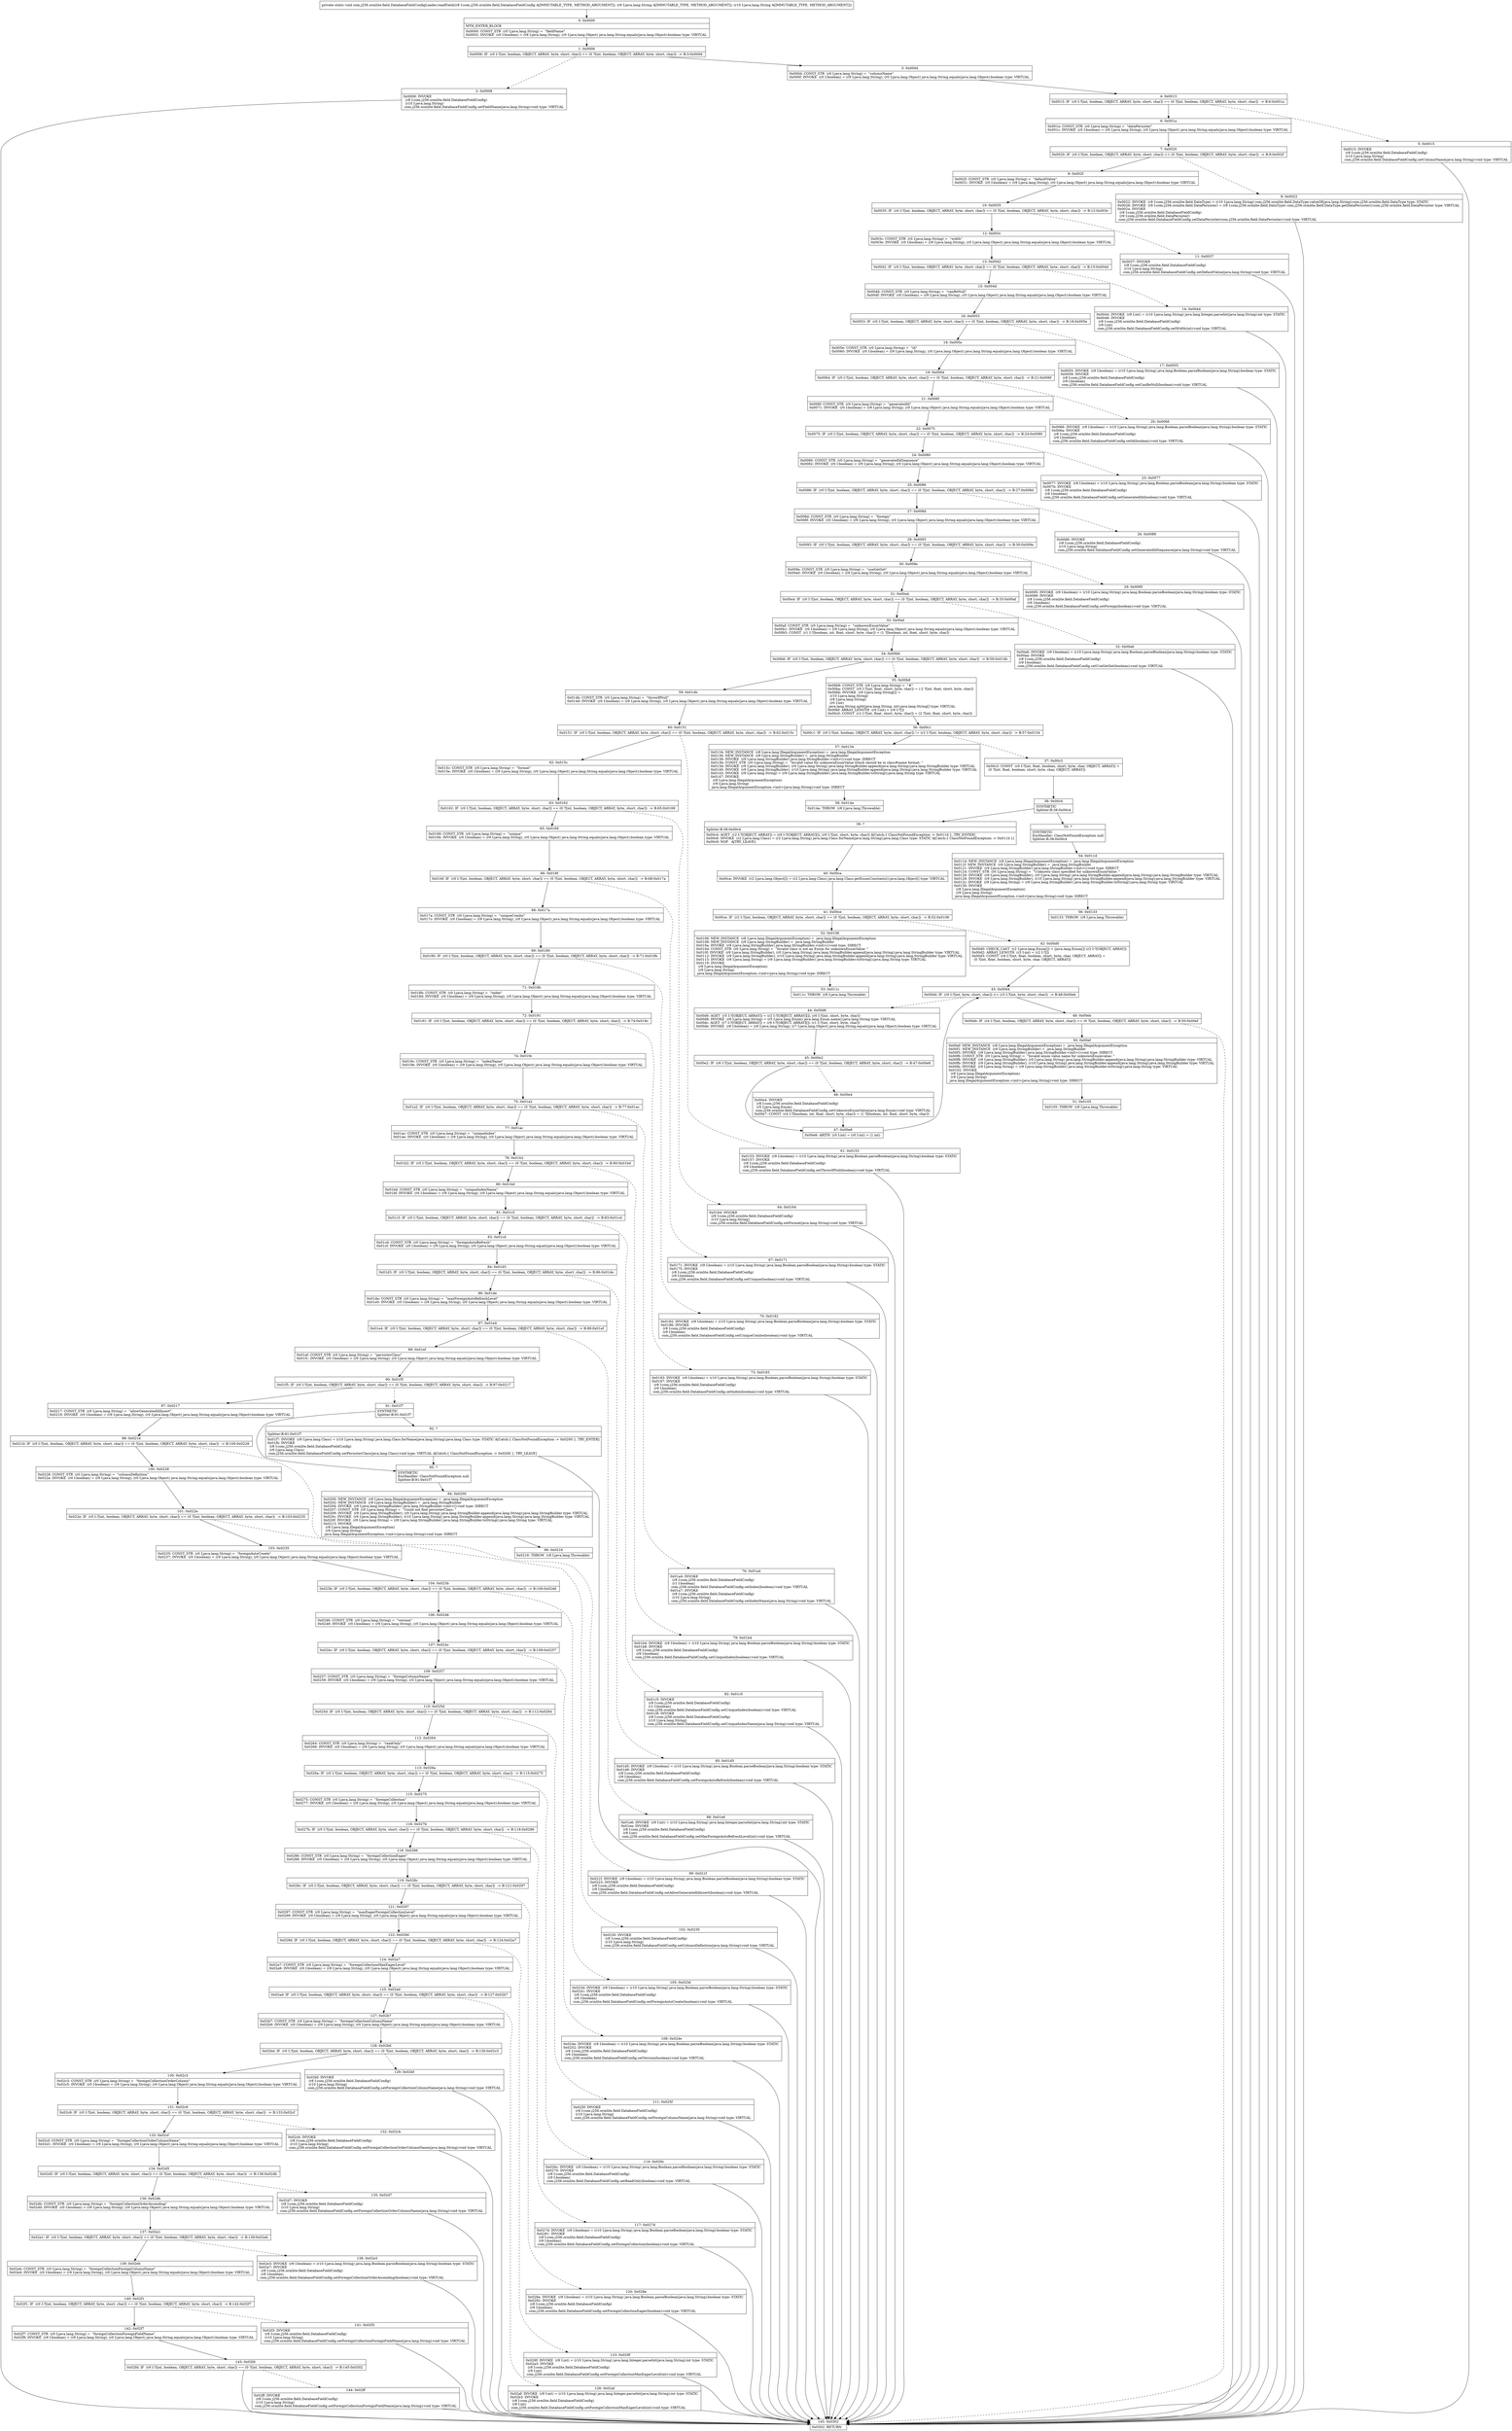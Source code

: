 digraph "CFG forcom.j256.ormlite.field.DatabaseFieldConfigLoader.readField(Lcom\/j256\/ormlite\/field\/DatabaseFieldConfig;Ljava\/lang\/String;Ljava\/lang\/String;)V" {
Node_0 [shape=record,label="{0\:\ 0x0000|MTH_ENTER_BLOCK\l|0x0000: CONST_STR  (r0 I:java.lang.String) =  \"fieldName\" \l0x0002: INVOKE  (r0 I:boolean) = (r9 I:java.lang.String), (r0 I:java.lang.Object) java.lang.String.equals(java.lang.Object):boolean type: VIRTUAL \l}"];
Node_1 [shape=record,label="{1\:\ 0x0006|0x0006: IF  (r0 I:?[int, boolean, OBJECT, ARRAY, byte, short, char]) == (0 ?[int, boolean, OBJECT, ARRAY, byte, short, char])  \-\> B:3:0x000d \l}"];
Node_2 [shape=record,label="{2\:\ 0x0008|0x0008: INVOKE  \l  (r8 I:com.j256.ormlite.field.DatabaseFieldConfig)\l  (r10 I:java.lang.String)\l com.j256.ormlite.field.DatabaseFieldConfig.setFieldName(java.lang.String):void type: VIRTUAL \l}"];
Node_3 [shape=record,label="{3\:\ 0x000d|0x000d: CONST_STR  (r0 I:java.lang.String) =  \"columnName\" \l0x000f: INVOKE  (r0 I:boolean) = (r9 I:java.lang.String), (r0 I:java.lang.Object) java.lang.String.equals(java.lang.Object):boolean type: VIRTUAL \l}"];
Node_4 [shape=record,label="{4\:\ 0x0013|0x0013: IF  (r0 I:?[int, boolean, OBJECT, ARRAY, byte, short, char]) == (0 ?[int, boolean, OBJECT, ARRAY, byte, short, char])  \-\> B:6:0x001a \l}"];
Node_5 [shape=record,label="{5\:\ 0x0015|0x0015: INVOKE  \l  (r8 I:com.j256.ormlite.field.DatabaseFieldConfig)\l  (r10 I:java.lang.String)\l com.j256.ormlite.field.DatabaseFieldConfig.setColumnName(java.lang.String):void type: VIRTUAL \l}"];
Node_6 [shape=record,label="{6\:\ 0x001a|0x001a: CONST_STR  (r0 I:java.lang.String) =  \"dataPersister\" \l0x001c: INVOKE  (r0 I:boolean) = (r9 I:java.lang.String), (r0 I:java.lang.Object) java.lang.String.equals(java.lang.Object):boolean type: VIRTUAL \l}"];
Node_7 [shape=record,label="{7\:\ 0x0020|0x0020: IF  (r0 I:?[int, boolean, OBJECT, ARRAY, byte, short, char]) == (0 ?[int, boolean, OBJECT, ARRAY, byte, short, char])  \-\> B:9:0x002f \l}"];
Node_8 [shape=record,label="{8\:\ 0x0022|0x0022: INVOKE  (r9 I:com.j256.ormlite.field.DataType) = (r10 I:java.lang.String) com.j256.ormlite.field.DataType.valueOf(java.lang.String):com.j256.ormlite.field.DataType type: STATIC \l0x0026: INVOKE  (r9 I:com.j256.ormlite.field.DataPersister) = (r9 I:com.j256.ormlite.field.DataType) com.j256.ormlite.field.DataType.getDataPersister():com.j256.ormlite.field.DataPersister type: VIRTUAL \l0x002a: INVOKE  \l  (r8 I:com.j256.ormlite.field.DatabaseFieldConfig)\l  (r9 I:com.j256.ormlite.field.DataPersister)\l com.j256.ormlite.field.DatabaseFieldConfig.setDataPersister(com.j256.ormlite.field.DataPersister):void type: VIRTUAL \l}"];
Node_9 [shape=record,label="{9\:\ 0x002f|0x002f: CONST_STR  (r0 I:java.lang.String) =  \"defaultValue\" \l0x0031: INVOKE  (r0 I:boolean) = (r9 I:java.lang.String), (r0 I:java.lang.Object) java.lang.String.equals(java.lang.Object):boolean type: VIRTUAL \l}"];
Node_10 [shape=record,label="{10\:\ 0x0035|0x0035: IF  (r0 I:?[int, boolean, OBJECT, ARRAY, byte, short, char]) == (0 ?[int, boolean, OBJECT, ARRAY, byte, short, char])  \-\> B:12:0x003c \l}"];
Node_11 [shape=record,label="{11\:\ 0x0037|0x0037: INVOKE  \l  (r8 I:com.j256.ormlite.field.DatabaseFieldConfig)\l  (r10 I:java.lang.String)\l com.j256.ormlite.field.DatabaseFieldConfig.setDefaultValue(java.lang.String):void type: VIRTUAL \l}"];
Node_12 [shape=record,label="{12\:\ 0x003c|0x003c: CONST_STR  (r0 I:java.lang.String) =  \"width\" \l0x003e: INVOKE  (r0 I:boolean) = (r9 I:java.lang.String), (r0 I:java.lang.Object) java.lang.String.equals(java.lang.Object):boolean type: VIRTUAL \l}"];
Node_13 [shape=record,label="{13\:\ 0x0042|0x0042: IF  (r0 I:?[int, boolean, OBJECT, ARRAY, byte, short, char]) == (0 ?[int, boolean, OBJECT, ARRAY, byte, short, char])  \-\> B:15:0x004d \l}"];
Node_14 [shape=record,label="{14\:\ 0x0044|0x0044: INVOKE  (r9 I:int) = (r10 I:java.lang.String) java.lang.Integer.parseInt(java.lang.String):int type: STATIC \l0x0048: INVOKE  \l  (r8 I:com.j256.ormlite.field.DatabaseFieldConfig)\l  (r9 I:int)\l com.j256.ormlite.field.DatabaseFieldConfig.setWidth(int):void type: VIRTUAL \l}"];
Node_15 [shape=record,label="{15\:\ 0x004d|0x004d: CONST_STR  (r0 I:java.lang.String) =  \"canBeNull\" \l0x004f: INVOKE  (r0 I:boolean) = (r9 I:java.lang.String), (r0 I:java.lang.Object) java.lang.String.equals(java.lang.Object):boolean type: VIRTUAL \l}"];
Node_16 [shape=record,label="{16\:\ 0x0053|0x0053: IF  (r0 I:?[int, boolean, OBJECT, ARRAY, byte, short, char]) == (0 ?[int, boolean, OBJECT, ARRAY, byte, short, char])  \-\> B:18:0x005e \l}"];
Node_17 [shape=record,label="{17\:\ 0x0055|0x0055: INVOKE  (r9 I:boolean) = (r10 I:java.lang.String) java.lang.Boolean.parseBoolean(java.lang.String):boolean type: STATIC \l0x0059: INVOKE  \l  (r8 I:com.j256.ormlite.field.DatabaseFieldConfig)\l  (r9 I:boolean)\l com.j256.ormlite.field.DatabaseFieldConfig.setCanBeNull(boolean):void type: VIRTUAL \l}"];
Node_18 [shape=record,label="{18\:\ 0x005e|0x005e: CONST_STR  (r0 I:java.lang.String) =  \"id\" \l0x0060: INVOKE  (r0 I:boolean) = (r9 I:java.lang.String), (r0 I:java.lang.Object) java.lang.String.equals(java.lang.Object):boolean type: VIRTUAL \l}"];
Node_19 [shape=record,label="{19\:\ 0x0064|0x0064: IF  (r0 I:?[int, boolean, OBJECT, ARRAY, byte, short, char]) == (0 ?[int, boolean, OBJECT, ARRAY, byte, short, char])  \-\> B:21:0x006f \l}"];
Node_20 [shape=record,label="{20\:\ 0x0066|0x0066: INVOKE  (r9 I:boolean) = (r10 I:java.lang.String) java.lang.Boolean.parseBoolean(java.lang.String):boolean type: STATIC \l0x006a: INVOKE  \l  (r8 I:com.j256.ormlite.field.DatabaseFieldConfig)\l  (r9 I:boolean)\l com.j256.ormlite.field.DatabaseFieldConfig.setId(boolean):void type: VIRTUAL \l}"];
Node_21 [shape=record,label="{21\:\ 0x006f|0x006f: CONST_STR  (r0 I:java.lang.String) =  \"generatedId\" \l0x0071: INVOKE  (r0 I:boolean) = (r9 I:java.lang.String), (r0 I:java.lang.Object) java.lang.String.equals(java.lang.Object):boolean type: VIRTUAL \l}"];
Node_22 [shape=record,label="{22\:\ 0x0075|0x0075: IF  (r0 I:?[int, boolean, OBJECT, ARRAY, byte, short, char]) == (0 ?[int, boolean, OBJECT, ARRAY, byte, short, char])  \-\> B:24:0x0080 \l}"];
Node_23 [shape=record,label="{23\:\ 0x0077|0x0077: INVOKE  (r9 I:boolean) = (r10 I:java.lang.String) java.lang.Boolean.parseBoolean(java.lang.String):boolean type: STATIC \l0x007b: INVOKE  \l  (r8 I:com.j256.ormlite.field.DatabaseFieldConfig)\l  (r9 I:boolean)\l com.j256.ormlite.field.DatabaseFieldConfig.setGeneratedId(boolean):void type: VIRTUAL \l}"];
Node_24 [shape=record,label="{24\:\ 0x0080|0x0080: CONST_STR  (r0 I:java.lang.String) =  \"generatedIdSequence\" \l0x0082: INVOKE  (r0 I:boolean) = (r9 I:java.lang.String), (r0 I:java.lang.Object) java.lang.String.equals(java.lang.Object):boolean type: VIRTUAL \l}"];
Node_25 [shape=record,label="{25\:\ 0x0086|0x0086: IF  (r0 I:?[int, boolean, OBJECT, ARRAY, byte, short, char]) == (0 ?[int, boolean, OBJECT, ARRAY, byte, short, char])  \-\> B:27:0x008d \l}"];
Node_26 [shape=record,label="{26\:\ 0x0088|0x0088: INVOKE  \l  (r8 I:com.j256.ormlite.field.DatabaseFieldConfig)\l  (r10 I:java.lang.String)\l com.j256.ormlite.field.DatabaseFieldConfig.setGeneratedIdSequence(java.lang.String):void type: VIRTUAL \l}"];
Node_27 [shape=record,label="{27\:\ 0x008d|0x008d: CONST_STR  (r0 I:java.lang.String) =  \"foreign\" \l0x008f: INVOKE  (r0 I:boolean) = (r9 I:java.lang.String), (r0 I:java.lang.Object) java.lang.String.equals(java.lang.Object):boolean type: VIRTUAL \l}"];
Node_28 [shape=record,label="{28\:\ 0x0093|0x0093: IF  (r0 I:?[int, boolean, OBJECT, ARRAY, byte, short, char]) == (0 ?[int, boolean, OBJECT, ARRAY, byte, short, char])  \-\> B:30:0x009e \l}"];
Node_29 [shape=record,label="{29\:\ 0x0095|0x0095: INVOKE  (r9 I:boolean) = (r10 I:java.lang.String) java.lang.Boolean.parseBoolean(java.lang.String):boolean type: STATIC \l0x0099: INVOKE  \l  (r8 I:com.j256.ormlite.field.DatabaseFieldConfig)\l  (r9 I:boolean)\l com.j256.ormlite.field.DatabaseFieldConfig.setForeign(boolean):void type: VIRTUAL \l}"];
Node_30 [shape=record,label="{30\:\ 0x009e|0x009e: CONST_STR  (r0 I:java.lang.String) =  \"useGetSet\" \l0x00a0: INVOKE  (r0 I:boolean) = (r9 I:java.lang.String), (r0 I:java.lang.Object) java.lang.String.equals(java.lang.Object):boolean type: VIRTUAL \l}"];
Node_31 [shape=record,label="{31\:\ 0x00a4|0x00a4: IF  (r0 I:?[int, boolean, OBJECT, ARRAY, byte, short, char]) == (0 ?[int, boolean, OBJECT, ARRAY, byte, short, char])  \-\> B:33:0x00af \l}"];
Node_32 [shape=record,label="{32\:\ 0x00a6|0x00a6: INVOKE  (r9 I:boolean) = (r10 I:java.lang.String) java.lang.Boolean.parseBoolean(java.lang.String):boolean type: STATIC \l0x00aa: INVOKE  \l  (r8 I:com.j256.ormlite.field.DatabaseFieldConfig)\l  (r9 I:boolean)\l com.j256.ormlite.field.DatabaseFieldConfig.setUseGetSet(boolean):void type: VIRTUAL \l}"];
Node_33 [shape=record,label="{33\:\ 0x00af|0x00af: CONST_STR  (r0 I:java.lang.String) =  \"unknownEnumValue\" \l0x00b1: INVOKE  (r0 I:boolean) = (r9 I:java.lang.String), (r0 I:java.lang.Object) java.lang.String.equals(java.lang.Object):boolean type: VIRTUAL \l0x00b5: CONST  (r1 I:?[boolean, int, float, short, byte, char]) = (1 ?[boolean, int, float, short, byte, char]) \l}"];
Node_34 [shape=record,label="{34\:\ 0x00b6|0x00b6: IF  (r0 I:?[int, boolean, OBJECT, ARRAY, byte, short, char]) == (0 ?[int, boolean, OBJECT, ARRAY, byte, short, char])  \-\> B:59:0x014b \l}"];
Node_35 [shape=record,label="{35\:\ 0x00b8|0x00b8: CONST_STR  (r9 I:java.lang.String) =  \"#\" \l0x00ba: CONST  (r0 I:?[int, float, short, byte, char]) = (\-2 ?[int, float, short, byte, char]) \l0x00bb: INVOKE  (r9 I:java.lang.String[]) = \l  (r10 I:java.lang.String)\l  (r9 I:java.lang.String)\l  (r0 I:int)\l java.lang.String.split(java.lang.String, int):java.lang.String[] type: VIRTUAL \l0x00bf: ARRAY_LENGTH  (r0 I:int) = (r9 I:?[]) \l0x00c0: CONST  (r2 I:?[int, float, short, byte, char]) = (2 ?[int, float, short, byte, char]) \l}"];
Node_36 [shape=record,label="{36\:\ 0x00c1|0x00c1: IF  (r0 I:?[int, boolean, OBJECT, ARRAY, byte, short, char]) != (r2 I:?[int, boolean, OBJECT, ARRAY, byte, short, char])  \-\> B:57:0x0134 \l}"];
Node_37 [shape=record,label="{37\:\ 0x00c3|0x00c3: CONST  (r0 I:?[int, float, boolean, short, byte, char, OBJECT, ARRAY]) = \l  (0 ?[int, float, boolean, short, byte, char, OBJECT, ARRAY])\l \l}"];
Node_38 [shape=record,label="{38\:\ 0x00c4|SYNTHETIC\lSplitter:B:38:0x00c4\l}"];
Node_39 [shape=record,label="{39\:\ ?|Splitter:B:38:0x00c4\l|0x00c4: AGET  (r2 I:?[OBJECT, ARRAY]) = (r9 I:?[OBJECT, ARRAY][]), (r0 I:?[int, short, byte, char]) A[Catch:\{ ClassNotFoundException \-\> 0x011d \}, TRY_ENTER]\l0x00c6: INVOKE  (r2 I:java.lang.Class) = (r2 I:java.lang.String) java.lang.Class.forName(java.lang.String):java.lang.Class type: STATIC A[Catch:\{ ClassNotFoundException \-\> 0x011d \}]\l0x00c9: NOP   A[TRY_LEAVE]\l}"];
Node_40 [shape=record,label="{40\:\ 0x00ca|0x00ca: INVOKE  (r2 I:java.lang.Object[]) = (r2 I:java.lang.Class) java.lang.Class.getEnumConstants():java.lang.Object[] type: VIRTUAL \l}"];
Node_41 [shape=record,label="{41\:\ 0x00ce|0x00ce: IF  (r2 I:?[int, boolean, OBJECT, ARRAY, byte, short, char]) == (0 ?[int, boolean, OBJECT, ARRAY, byte, short, char])  \-\> B:52:0x0106 \l}"];
Node_42 [shape=record,label="{42\:\ 0x00d0|0x00d0: CHECK_CAST  (r2 I:java.lang.Enum[]) = (java.lang.Enum[]) (r2 I:?[OBJECT, ARRAY]) \l0x00d2: ARRAY_LENGTH  (r3 I:int) = (r2 I:?[]) \l0x00d3: CONST  (r4 I:?[int, float, boolean, short, byte, char, OBJECT, ARRAY]) = \l  (0 ?[int, float, boolean, short, byte, char, OBJECT, ARRAY])\l \l}"];
Node_43 [shape=record,label="{43\:\ 0x00d4|0x00d4: IF  (r0 I:?[int, byte, short, char]) \>= (r3 I:?[int, byte, short, char])  \-\> B:48:0x00eb \l}"];
Node_44 [shape=record,label="{44\:\ 0x00d6|0x00d6: AGET  (r5 I:?[OBJECT, ARRAY]) = (r2 I:?[OBJECT, ARRAY][]), (r0 I:?[int, short, byte, char]) \l0x00d8: INVOKE  (r6 I:java.lang.String) = (r5 I:java.lang.Enum) java.lang.Enum.name():java.lang.String type: VIRTUAL \l0x00dc: AGET  (r7 I:?[OBJECT, ARRAY]) = (r9 I:?[OBJECT, ARRAY][]), (r1 I:?[int, short, byte, char]) \l0x00de: INVOKE  (r6 I:boolean) = (r6 I:java.lang.String), (r7 I:java.lang.Object) java.lang.String.equals(java.lang.Object):boolean type: VIRTUAL \l}"];
Node_45 [shape=record,label="{45\:\ 0x00e2|0x00e2: IF  (r6 I:?[int, boolean, OBJECT, ARRAY, byte, short, char]) == (0 ?[int, boolean, OBJECT, ARRAY, byte, short, char])  \-\> B:47:0x00e8 \l}"];
Node_46 [shape=record,label="{46\:\ 0x00e4|0x00e4: INVOKE  \l  (r8 I:com.j256.ormlite.field.DatabaseFieldConfig)\l  (r5 I:java.lang.Enum)\l com.j256.ormlite.field.DatabaseFieldConfig.setUnknownEnumValue(java.lang.Enum):void type: VIRTUAL \l0x00e7: CONST  (r4 I:?[boolean, int, float, short, byte, char]) = (1 ?[boolean, int, float, short, byte, char]) \l}"];
Node_47 [shape=record,label="{47\:\ 0x00e8|0x00e8: ARITH  (r0 I:int) = (r0 I:int) + (1 int) \l}"];
Node_48 [shape=record,label="{48\:\ 0x00eb|0x00eb: IF  (r4 I:?[int, boolean, OBJECT, ARRAY, byte, short, char]) == (0 ?[int, boolean, OBJECT, ARRAY, byte, short, char])  \-\> B:50:0x00ef \l}"];
Node_50 [shape=record,label="{50\:\ 0x00ef|0x00ef: NEW_INSTANCE  (r8 I:java.lang.IllegalArgumentException) =  java.lang.IllegalArgumentException \l0x00f1: NEW_INSTANCE  (r9 I:java.lang.StringBuilder) =  java.lang.StringBuilder \l0x00f3: INVOKE  (r9 I:java.lang.StringBuilder) java.lang.StringBuilder.\<init\>():void type: DIRECT \l0x00f6: CONST_STR  (r0 I:java.lang.String) =  \"Invalid enum value name for unknownEnumvalue: \" \l0x00f8: INVOKE  (r9 I:java.lang.StringBuilder), (r0 I:java.lang.String) java.lang.StringBuilder.append(java.lang.String):java.lang.StringBuilder type: VIRTUAL \l0x00fb: INVOKE  (r9 I:java.lang.StringBuilder), (r10 I:java.lang.String) java.lang.StringBuilder.append(java.lang.String):java.lang.StringBuilder type: VIRTUAL \l0x00fe: INVOKE  (r9 I:java.lang.String) = (r9 I:java.lang.StringBuilder) java.lang.StringBuilder.toString():java.lang.String type: VIRTUAL \l0x0102: INVOKE  \l  (r8 I:java.lang.IllegalArgumentException)\l  (r9 I:java.lang.String)\l java.lang.IllegalArgumentException.\<init\>(java.lang.String):void type: DIRECT \l}"];
Node_51 [shape=record,label="{51\:\ 0x0105|0x0105: THROW  (r8 I:java.lang.Throwable) \l}"];
Node_52 [shape=record,label="{52\:\ 0x0106|0x0106: NEW_INSTANCE  (r8 I:java.lang.IllegalArgumentException) =  java.lang.IllegalArgumentException \l0x0108: NEW_INSTANCE  (r9 I:java.lang.StringBuilder) =  java.lang.StringBuilder \l0x010a: INVOKE  (r9 I:java.lang.StringBuilder) java.lang.StringBuilder.\<init\>():void type: DIRECT \l0x010d: CONST_STR  (r0 I:java.lang.String) =  \"Invalid class is not an Enum for unknownEnumValue: \" \l0x010f: INVOKE  (r9 I:java.lang.StringBuilder), (r0 I:java.lang.String) java.lang.StringBuilder.append(java.lang.String):java.lang.StringBuilder type: VIRTUAL \l0x0112: INVOKE  (r9 I:java.lang.StringBuilder), (r10 I:java.lang.String) java.lang.StringBuilder.append(java.lang.String):java.lang.StringBuilder type: VIRTUAL \l0x0115: INVOKE  (r9 I:java.lang.String) = (r9 I:java.lang.StringBuilder) java.lang.StringBuilder.toString():java.lang.String type: VIRTUAL \l0x0119: INVOKE  \l  (r8 I:java.lang.IllegalArgumentException)\l  (r9 I:java.lang.String)\l java.lang.IllegalArgumentException.\<init\>(java.lang.String):void type: DIRECT \l}"];
Node_53 [shape=record,label="{53\:\ 0x011c|0x011c: THROW  (r8 I:java.lang.Throwable) \l}"];
Node_54 [shape=record,label="{54\:\ 0x011d|0x011d: NEW_INSTANCE  (r8 I:java.lang.IllegalArgumentException) =  java.lang.IllegalArgumentException \l0x011f: NEW_INSTANCE  (r9 I:java.lang.StringBuilder) =  java.lang.StringBuilder \l0x0121: INVOKE  (r9 I:java.lang.StringBuilder) java.lang.StringBuilder.\<init\>():void type: DIRECT \l0x0124: CONST_STR  (r0 I:java.lang.String) =  \"Unknown class specified for unknownEnumValue: \" \l0x0126: INVOKE  (r9 I:java.lang.StringBuilder), (r0 I:java.lang.String) java.lang.StringBuilder.append(java.lang.String):java.lang.StringBuilder type: VIRTUAL \l0x0129: INVOKE  (r9 I:java.lang.StringBuilder), (r10 I:java.lang.String) java.lang.StringBuilder.append(java.lang.String):java.lang.StringBuilder type: VIRTUAL \l0x012c: INVOKE  (r9 I:java.lang.String) = (r9 I:java.lang.StringBuilder) java.lang.StringBuilder.toString():java.lang.String type: VIRTUAL \l0x0130: INVOKE  \l  (r8 I:java.lang.IllegalArgumentException)\l  (r9 I:java.lang.String)\l java.lang.IllegalArgumentException.\<init\>(java.lang.String):void type: DIRECT \l}"];
Node_55 [shape=record,label="{55\:\ ?|SYNTHETIC\lExcHandler: ClassNotFoundException null\lSplitter:B:38:0x00c4\l}"];
Node_56 [shape=record,label="{56\:\ 0x0133|0x0133: THROW  (r8 I:java.lang.Throwable) \l}"];
Node_57 [shape=record,label="{57\:\ 0x0134|0x0134: NEW_INSTANCE  (r8 I:java.lang.IllegalArgumentException) =  java.lang.IllegalArgumentException \l0x0136: NEW_INSTANCE  (r9 I:java.lang.StringBuilder) =  java.lang.StringBuilder \l0x0138: INVOKE  (r9 I:java.lang.StringBuilder) java.lang.StringBuilder.\<init\>():void type: DIRECT \l0x013b: CONST_STR  (r0 I:java.lang.String) =  \"Invalid value for unknownEnumValue which should be in class#name format: \" \l0x013d: INVOKE  (r9 I:java.lang.StringBuilder), (r0 I:java.lang.String) java.lang.StringBuilder.append(java.lang.String):java.lang.StringBuilder type: VIRTUAL \l0x0140: INVOKE  (r9 I:java.lang.StringBuilder), (r10 I:java.lang.String) java.lang.StringBuilder.append(java.lang.String):java.lang.StringBuilder type: VIRTUAL \l0x0143: INVOKE  (r9 I:java.lang.String) = (r9 I:java.lang.StringBuilder) java.lang.StringBuilder.toString():java.lang.String type: VIRTUAL \l0x0147: INVOKE  \l  (r8 I:java.lang.IllegalArgumentException)\l  (r9 I:java.lang.String)\l java.lang.IllegalArgumentException.\<init\>(java.lang.String):void type: DIRECT \l}"];
Node_58 [shape=record,label="{58\:\ 0x014a|0x014a: THROW  (r8 I:java.lang.Throwable) \l}"];
Node_59 [shape=record,label="{59\:\ 0x014b|0x014b: CONST_STR  (r0 I:java.lang.String) =  \"throwIfNull\" \l0x014d: INVOKE  (r0 I:boolean) = (r9 I:java.lang.String), (r0 I:java.lang.Object) java.lang.String.equals(java.lang.Object):boolean type: VIRTUAL \l}"];
Node_60 [shape=record,label="{60\:\ 0x0151|0x0151: IF  (r0 I:?[int, boolean, OBJECT, ARRAY, byte, short, char]) == (0 ?[int, boolean, OBJECT, ARRAY, byte, short, char])  \-\> B:62:0x015c \l}"];
Node_61 [shape=record,label="{61\:\ 0x0153|0x0153: INVOKE  (r9 I:boolean) = (r10 I:java.lang.String) java.lang.Boolean.parseBoolean(java.lang.String):boolean type: STATIC \l0x0157: INVOKE  \l  (r8 I:com.j256.ormlite.field.DatabaseFieldConfig)\l  (r9 I:boolean)\l com.j256.ormlite.field.DatabaseFieldConfig.setThrowIfNull(boolean):void type: VIRTUAL \l}"];
Node_62 [shape=record,label="{62\:\ 0x015c|0x015c: CONST_STR  (r0 I:java.lang.String) =  \"format\" \l0x015e: INVOKE  (r0 I:boolean) = (r9 I:java.lang.String), (r0 I:java.lang.Object) java.lang.String.equals(java.lang.Object):boolean type: VIRTUAL \l}"];
Node_63 [shape=record,label="{63\:\ 0x0162|0x0162: IF  (r0 I:?[int, boolean, OBJECT, ARRAY, byte, short, char]) == (0 ?[int, boolean, OBJECT, ARRAY, byte, short, char])  \-\> B:65:0x0169 \l}"];
Node_64 [shape=record,label="{64\:\ 0x0164|0x0164: INVOKE  \l  (r8 I:com.j256.ormlite.field.DatabaseFieldConfig)\l  (r10 I:java.lang.String)\l com.j256.ormlite.field.DatabaseFieldConfig.setFormat(java.lang.String):void type: VIRTUAL \l}"];
Node_65 [shape=record,label="{65\:\ 0x0169|0x0169: CONST_STR  (r0 I:java.lang.String) =  \"unique\" \l0x016b: INVOKE  (r0 I:boolean) = (r9 I:java.lang.String), (r0 I:java.lang.Object) java.lang.String.equals(java.lang.Object):boolean type: VIRTUAL \l}"];
Node_66 [shape=record,label="{66\:\ 0x016f|0x016f: IF  (r0 I:?[int, boolean, OBJECT, ARRAY, byte, short, char]) == (0 ?[int, boolean, OBJECT, ARRAY, byte, short, char])  \-\> B:68:0x017a \l}"];
Node_67 [shape=record,label="{67\:\ 0x0171|0x0171: INVOKE  (r9 I:boolean) = (r10 I:java.lang.String) java.lang.Boolean.parseBoolean(java.lang.String):boolean type: STATIC \l0x0175: INVOKE  \l  (r8 I:com.j256.ormlite.field.DatabaseFieldConfig)\l  (r9 I:boolean)\l com.j256.ormlite.field.DatabaseFieldConfig.setUnique(boolean):void type: VIRTUAL \l}"];
Node_68 [shape=record,label="{68\:\ 0x017a|0x017a: CONST_STR  (r0 I:java.lang.String) =  \"uniqueCombo\" \l0x017c: INVOKE  (r0 I:boolean) = (r9 I:java.lang.String), (r0 I:java.lang.Object) java.lang.String.equals(java.lang.Object):boolean type: VIRTUAL \l}"];
Node_69 [shape=record,label="{69\:\ 0x0180|0x0180: IF  (r0 I:?[int, boolean, OBJECT, ARRAY, byte, short, char]) == (0 ?[int, boolean, OBJECT, ARRAY, byte, short, char])  \-\> B:71:0x018b \l}"];
Node_70 [shape=record,label="{70\:\ 0x0182|0x0182: INVOKE  (r9 I:boolean) = (r10 I:java.lang.String) java.lang.Boolean.parseBoolean(java.lang.String):boolean type: STATIC \l0x0186: INVOKE  \l  (r8 I:com.j256.ormlite.field.DatabaseFieldConfig)\l  (r9 I:boolean)\l com.j256.ormlite.field.DatabaseFieldConfig.setUniqueCombo(boolean):void type: VIRTUAL \l}"];
Node_71 [shape=record,label="{71\:\ 0x018b|0x018b: CONST_STR  (r0 I:java.lang.String) =  \"index\" \l0x018d: INVOKE  (r0 I:boolean) = (r9 I:java.lang.String), (r0 I:java.lang.Object) java.lang.String.equals(java.lang.Object):boolean type: VIRTUAL \l}"];
Node_72 [shape=record,label="{72\:\ 0x0191|0x0191: IF  (r0 I:?[int, boolean, OBJECT, ARRAY, byte, short, char]) == (0 ?[int, boolean, OBJECT, ARRAY, byte, short, char])  \-\> B:74:0x019c \l}"];
Node_73 [shape=record,label="{73\:\ 0x0193|0x0193: INVOKE  (r9 I:boolean) = (r10 I:java.lang.String) java.lang.Boolean.parseBoolean(java.lang.String):boolean type: STATIC \l0x0197: INVOKE  \l  (r8 I:com.j256.ormlite.field.DatabaseFieldConfig)\l  (r9 I:boolean)\l com.j256.ormlite.field.DatabaseFieldConfig.setIndex(boolean):void type: VIRTUAL \l}"];
Node_74 [shape=record,label="{74\:\ 0x019c|0x019c: CONST_STR  (r0 I:java.lang.String) =  \"indexName\" \l0x019e: INVOKE  (r0 I:boolean) = (r9 I:java.lang.String), (r0 I:java.lang.Object) java.lang.String.equals(java.lang.Object):boolean type: VIRTUAL \l}"];
Node_75 [shape=record,label="{75\:\ 0x01a2|0x01a2: IF  (r0 I:?[int, boolean, OBJECT, ARRAY, byte, short, char]) == (0 ?[int, boolean, OBJECT, ARRAY, byte, short, char])  \-\> B:77:0x01ac \l}"];
Node_76 [shape=record,label="{76\:\ 0x01a4|0x01a4: INVOKE  \l  (r8 I:com.j256.ormlite.field.DatabaseFieldConfig)\l  (r1 I:boolean)\l com.j256.ormlite.field.DatabaseFieldConfig.setIndex(boolean):void type: VIRTUAL \l0x01a7: INVOKE  \l  (r8 I:com.j256.ormlite.field.DatabaseFieldConfig)\l  (r10 I:java.lang.String)\l com.j256.ormlite.field.DatabaseFieldConfig.setIndexName(java.lang.String):void type: VIRTUAL \l}"];
Node_77 [shape=record,label="{77\:\ 0x01ac|0x01ac: CONST_STR  (r0 I:java.lang.String) =  \"uniqueIndex\" \l0x01ae: INVOKE  (r0 I:boolean) = (r9 I:java.lang.String), (r0 I:java.lang.Object) java.lang.String.equals(java.lang.Object):boolean type: VIRTUAL \l}"];
Node_78 [shape=record,label="{78\:\ 0x01b2|0x01b2: IF  (r0 I:?[int, boolean, OBJECT, ARRAY, byte, short, char]) == (0 ?[int, boolean, OBJECT, ARRAY, byte, short, char])  \-\> B:80:0x01bd \l}"];
Node_79 [shape=record,label="{79\:\ 0x01b4|0x01b4: INVOKE  (r9 I:boolean) = (r10 I:java.lang.String) java.lang.Boolean.parseBoolean(java.lang.String):boolean type: STATIC \l0x01b8: INVOKE  \l  (r8 I:com.j256.ormlite.field.DatabaseFieldConfig)\l  (r9 I:boolean)\l com.j256.ormlite.field.DatabaseFieldConfig.setUniqueIndex(boolean):void type: VIRTUAL \l}"];
Node_80 [shape=record,label="{80\:\ 0x01bd|0x01bd: CONST_STR  (r0 I:java.lang.String) =  \"uniqueIndexName\" \l0x01bf: INVOKE  (r0 I:boolean) = (r9 I:java.lang.String), (r0 I:java.lang.Object) java.lang.String.equals(java.lang.Object):boolean type: VIRTUAL \l}"];
Node_81 [shape=record,label="{81\:\ 0x01c3|0x01c3: IF  (r0 I:?[int, boolean, OBJECT, ARRAY, byte, short, char]) == (0 ?[int, boolean, OBJECT, ARRAY, byte, short, char])  \-\> B:83:0x01cd \l}"];
Node_82 [shape=record,label="{82\:\ 0x01c5|0x01c5: INVOKE  \l  (r8 I:com.j256.ormlite.field.DatabaseFieldConfig)\l  (r1 I:boolean)\l com.j256.ormlite.field.DatabaseFieldConfig.setUniqueIndex(boolean):void type: VIRTUAL \l0x01c8: INVOKE  \l  (r8 I:com.j256.ormlite.field.DatabaseFieldConfig)\l  (r10 I:java.lang.String)\l com.j256.ormlite.field.DatabaseFieldConfig.setUniqueIndexName(java.lang.String):void type: VIRTUAL \l}"];
Node_83 [shape=record,label="{83\:\ 0x01cd|0x01cd: CONST_STR  (r0 I:java.lang.String) =  \"foreignAutoRefresh\" \l0x01cf: INVOKE  (r0 I:boolean) = (r9 I:java.lang.String), (r0 I:java.lang.Object) java.lang.String.equals(java.lang.Object):boolean type: VIRTUAL \l}"];
Node_84 [shape=record,label="{84\:\ 0x01d3|0x01d3: IF  (r0 I:?[int, boolean, OBJECT, ARRAY, byte, short, char]) == (0 ?[int, boolean, OBJECT, ARRAY, byte, short, char])  \-\> B:86:0x01de \l}"];
Node_85 [shape=record,label="{85\:\ 0x01d5|0x01d5: INVOKE  (r9 I:boolean) = (r10 I:java.lang.String) java.lang.Boolean.parseBoolean(java.lang.String):boolean type: STATIC \l0x01d9: INVOKE  \l  (r8 I:com.j256.ormlite.field.DatabaseFieldConfig)\l  (r9 I:boolean)\l com.j256.ormlite.field.DatabaseFieldConfig.setForeignAutoRefresh(boolean):void type: VIRTUAL \l}"];
Node_86 [shape=record,label="{86\:\ 0x01de|0x01de: CONST_STR  (r0 I:java.lang.String) =  \"maxForeignAutoRefreshLevel\" \l0x01e0: INVOKE  (r0 I:boolean) = (r9 I:java.lang.String), (r0 I:java.lang.Object) java.lang.String.equals(java.lang.Object):boolean type: VIRTUAL \l}"];
Node_87 [shape=record,label="{87\:\ 0x01e4|0x01e4: IF  (r0 I:?[int, boolean, OBJECT, ARRAY, byte, short, char]) == (0 ?[int, boolean, OBJECT, ARRAY, byte, short, char])  \-\> B:89:0x01ef \l}"];
Node_88 [shape=record,label="{88\:\ 0x01e6|0x01e6: INVOKE  (r9 I:int) = (r10 I:java.lang.String) java.lang.Integer.parseInt(java.lang.String):int type: STATIC \l0x01ea: INVOKE  \l  (r8 I:com.j256.ormlite.field.DatabaseFieldConfig)\l  (r9 I:int)\l com.j256.ormlite.field.DatabaseFieldConfig.setMaxForeignAutoRefreshLevel(int):void type: VIRTUAL \l}"];
Node_89 [shape=record,label="{89\:\ 0x01ef|0x01ef: CONST_STR  (r0 I:java.lang.String) =  \"persisterClass\" \l0x01f1: INVOKE  (r0 I:boolean) = (r9 I:java.lang.String), (r0 I:java.lang.Object) java.lang.String.equals(java.lang.Object):boolean type: VIRTUAL \l}"];
Node_90 [shape=record,label="{90\:\ 0x01f5|0x01f5: IF  (r0 I:?[int, boolean, OBJECT, ARRAY, byte, short, char]) == (0 ?[int, boolean, OBJECT, ARRAY, byte, short, char])  \-\> B:97:0x0217 \l}"];
Node_91 [shape=record,label="{91\:\ 0x01f7|SYNTHETIC\lSplitter:B:91:0x01f7\l}"];
Node_92 [shape=record,label="{92\:\ ?|Splitter:B:91:0x01f7\l|0x01f7: INVOKE  (r9 I:java.lang.Class) = (r10 I:java.lang.String) java.lang.Class.forName(java.lang.String):java.lang.Class type: STATIC A[Catch:\{ ClassNotFoundException \-\> 0x0200 \}, TRY_ENTER]\l0x01fb: INVOKE  \l  (r8 I:com.j256.ormlite.field.DatabaseFieldConfig)\l  (r9 I:java.lang.Class)\l com.j256.ormlite.field.DatabaseFieldConfig.setPersisterClass(java.lang.Class):void type: VIRTUAL A[Catch:\{ ClassNotFoundException \-\> 0x0200 \}, TRY_LEAVE]\l}"];
Node_94 [shape=record,label="{94\:\ 0x0200|0x0200: NEW_INSTANCE  (r8 I:java.lang.IllegalArgumentException) =  java.lang.IllegalArgumentException \l0x0202: NEW_INSTANCE  (r9 I:java.lang.StringBuilder) =  java.lang.StringBuilder \l0x0204: INVOKE  (r9 I:java.lang.StringBuilder) java.lang.StringBuilder.\<init\>():void type: DIRECT \l0x0207: CONST_STR  (r0 I:java.lang.String) =  \"Could not find persisterClass: \" \l0x0209: INVOKE  (r9 I:java.lang.StringBuilder), (r0 I:java.lang.String) java.lang.StringBuilder.append(java.lang.String):java.lang.StringBuilder type: VIRTUAL \l0x020c: INVOKE  (r9 I:java.lang.StringBuilder), (r10 I:java.lang.String) java.lang.StringBuilder.append(java.lang.String):java.lang.StringBuilder type: VIRTUAL \l0x020f: INVOKE  (r9 I:java.lang.String) = (r9 I:java.lang.StringBuilder) java.lang.StringBuilder.toString():java.lang.String type: VIRTUAL \l0x0213: INVOKE  \l  (r8 I:java.lang.IllegalArgumentException)\l  (r9 I:java.lang.String)\l java.lang.IllegalArgumentException.\<init\>(java.lang.String):void type: DIRECT \l}"];
Node_95 [shape=record,label="{95\:\ ?|SYNTHETIC\lExcHandler: ClassNotFoundException null\lSplitter:B:91:0x01f7\l}"];
Node_96 [shape=record,label="{96\:\ 0x0216|0x0216: THROW  (r8 I:java.lang.Throwable) \l}"];
Node_97 [shape=record,label="{97\:\ 0x0217|0x0217: CONST_STR  (r0 I:java.lang.String) =  \"allowGeneratedIdInsert\" \l0x0219: INVOKE  (r0 I:boolean) = (r9 I:java.lang.String), (r0 I:java.lang.Object) java.lang.String.equals(java.lang.Object):boolean type: VIRTUAL \l}"];
Node_98 [shape=record,label="{98\:\ 0x021d|0x021d: IF  (r0 I:?[int, boolean, OBJECT, ARRAY, byte, short, char]) == (0 ?[int, boolean, OBJECT, ARRAY, byte, short, char])  \-\> B:100:0x0228 \l}"];
Node_99 [shape=record,label="{99\:\ 0x021f|0x021f: INVOKE  (r9 I:boolean) = (r10 I:java.lang.String) java.lang.Boolean.parseBoolean(java.lang.String):boolean type: STATIC \l0x0223: INVOKE  \l  (r8 I:com.j256.ormlite.field.DatabaseFieldConfig)\l  (r9 I:boolean)\l com.j256.ormlite.field.DatabaseFieldConfig.setAllowGeneratedIdInsert(boolean):void type: VIRTUAL \l}"];
Node_100 [shape=record,label="{100\:\ 0x0228|0x0228: CONST_STR  (r0 I:java.lang.String) =  \"columnDefinition\" \l0x022a: INVOKE  (r0 I:boolean) = (r9 I:java.lang.String), (r0 I:java.lang.Object) java.lang.String.equals(java.lang.Object):boolean type: VIRTUAL \l}"];
Node_101 [shape=record,label="{101\:\ 0x022e|0x022e: IF  (r0 I:?[int, boolean, OBJECT, ARRAY, byte, short, char]) == (0 ?[int, boolean, OBJECT, ARRAY, byte, short, char])  \-\> B:103:0x0235 \l}"];
Node_102 [shape=record,label="{102\:\ 0x0230|0x0230: INVOKE  \l  (r8 I:com.j256.ormlite.field.DatabaseFieldConfig)\l  (r10 I:java.lang.String)\l com.j256.ormlite.field.DatabaseFieldConfig.setColumnDefinition(java.lang.String):void type: VIRTUAL \l}"];
Node_103 [shape=record,label="{103\:\ 0x0235|0x0235: CONST_STR  (r0 I:java.lang.String) =  \"foreignAutoCreate\" \l0x0237: INVOKE  (r0 I:boolean) = (r9 I:java.lang.String), (r0 I:java.lang.Object) java.lang.String.equals(java.lang.Object):boolean type: VIRTUAL \l}"];
Node_104 [shape=record,label="{104\:\ 0x023b|0x023b: IF  (r0 I:?[int, boolean, OBJECT, ARRAY, byte, short, char]) == (0 ?[int, boolean, OBJECT, ARRAY, byte, short, char])  \-\> B:106:0x0246 \l}"];
Node_105 [shape=record,label="{105\:\ 0x023d|0x023d: INVOKE  (r9 I:boolean) = (r10 I:java.lang.String) java.lang.Boolean.parseBoolean(java.lang.String):boolean type: STATIC \l0x0241: INVOKE  \l  (r8 I:com.j256.ormlite.field.DatabaseFieldConfig)\l  (r9 I:boolean)\l com.j256.ormlite.field.DatabaseFieldConfig.setForeignAutoCreate(boolean):void type: VIRTUAL \l}"];
Node_106 [shape=record,label="{106\:\ 0x0246|0x0246: CONST_STR  (r0 I:java.lang.String) =  \"version\" \l0x0248: INVOKE  (r0 I:boolean) = (r9 I:java.lang.String), (r0 I:java.lang.Object) java.lang.String.equals(java.lang.Object):boolean type: VIRTUAL \l}"];
Node_107 [shape=record,label="{107\:\ 0x024c|0x024c: IF  (r0 I:?[int, boolean, OBJECT, ARRAY, byte, short, char]) == (0 ?[int, boolean, OBJECT, ARRAY, byte, short, char])  \-\> B:109:0x0257 \l}"];
Node_108 [shape=record,label="{108\:\ 0x024e|0x024e: INVOKE  (r9 I:boolean) = (r10 I:java.lang.String) java.lang.Boolean.parseBoolean(java.lang.String):boolean type: STATIC \l0x0252: INVOKE  \l  (r8 I:com.j256.ormlite.field.DatabaseFieldConfig)\l  (r9 I:boolean)\l com.j256.ormlite.field.DatabaseFieldConfig.setVersion(boolean):void type: VIRTUAL \l}"];
Node_109 [shape=record,label="{109\:\ 0x0257|0x0257: CONST_STR  (r0 I:java.lang.String) =  \"foreignColumnName\" \l0x0259: INVOKE  (r0 I:boolean) = (r9 I:java.lang.String), (r0 I:java.lang.Object) java.lang.String.equals(java.lang.Object):boolean type: VIRTUAL \l}"];
Node_110 [shape=record,label="{110\:\ 0x025d|0x025d: IF  (r0 I:?[int, boolean, OBJECT, ARRAY, byte, short, char]) == (0 ?[int, boolean, OBJECT, ARRAY, byte, short, char])  \-\> B:112:0x0264 \l}"];
Node_111 [shape=record,label="{111\:\ 0x025f|0x025f: INVOKE  \l  (r8 I:com.j256.ormlite.field.DatabaseFieldConfig)\l  (r10 I:java.lang.String)\l com.j256.ormlite.field.DatabaseFieldConfig.setForeignColumnName(java.lang.String):void type: VIRTUAL \l}"];
Node_112 [shape=record,label="{112\:\ 0x0264|0x0264: CONST_STR  (r0 I:java.lang.String) =  \"readOnly\" \l0x0266: INVOKE  (r0 I:boolean) = (r9 I:java.lang.String), (r0 I:java.lang.Object) java.lang.String.equals(java.lang.Object):boolean type: VIRTUAL \l}"];
Node_113 [shape=record,label="{113\:\ 0x026a|0x026a: IF  (r0 I:?[int, boolean, OBJECT, ARRAY, byte, short, char]) == (0 ?[int, boolean, OBJECT, ARRAY, byte, short, char])  \-\> B:115:0x0275 \l}"];
Node_114 [shape=record,label="{114\:\ 0x026c|0x026c: INVOKE  (r9 I:boolean) = (r10 I:java.lang.String) java.lang.Boolean.parseBoolean(java.lang.String):boolean type: STATIC \l0x0270: INVOKE  \l  (r8 I:com.j256.ormlite.field.DatabaseFieldConfig)\l  (r9 I:boolean)\l com.j256.ormlite.field.DatabaseFieldConfig.setReadOnly(boolean):void type: VIRTUAL \l}"];
Node_115 [shape=record,label="{115\:\ 0x0275|0x0275: CONST_STR  (r0 I:java.lang.String) =  \"foreignCollection\" \l0x0277: INVOKE  (r0 I:boolean) = (r9 I:java.lang.String), (r0 I:java.lang.Object) java.lang.String.equals(java.lang.Object):boolean type: VIRTUAL \l}"];
Node_116 [shape=record,label="{116\:\ 0x027b|0x027b: IF  (r0 I:?[int, boolean, OBJECT, ARRAY, byte, short, char]) == (0 ?[int, boolean, OBJECT, ARRAY, byte, short, char])  \-\> B:118:0x0286 \l}"];
Node_117 [shape=record,label="{117\:\ 0x027d|0x027d: INVOKE  (r9 I:boolean) = (r10 I:java.lang.String) java.lang.Boolean.parseBoolean(java.lang.String):boolean type: STATIC \l0x0281: INVOKE  \l  (r8 I:com.j256.ormlite.field.DatabaseFieldConfig)\l  (r9 I:boolean)\l com.j256.ormlite.field.DatabaseFieldConfig.setForeignCollection(boolean):void type: VIRTUAL \l}"];
Node_118 [shape=record,label="{118\:\ 0x0286|0x0286: CONST_STR  (r0 I:java.lang.String) =  \"foreignCollectionEager\" \l0x0288: INVOKE  (r0 I:boolean) = (r9 I:java.lang.String), (r0 I:java.lang.Object) java.lang.String.equals(java.lang.Object):boolean type: VIRTUAL \l}"];
Node_119 [shape=record,label="{119\:\ 0x028c|0x028c: IF  (r0 I:?[int, boolean, OBJECT, ARRAY, byte, short, char]) == (0 ?[int, boolean, OBJECT, ARRAY, byte, short, char])  \-\> B:121:0x0297 \l}"];
Node_120 [shape=record,label="{120\:\ 0x028e|0x028e: INVOKE  (r9 I:boolean) = (r10 I:java.lang.String) java.lang.Boolean.parseBoolean(java.lang.String):boolean type: STATIC \l0x0292: INVOKE  \l  (r8 I:com.j256.ormlite.field.DatabaseFieldConfig)\l  (r9 I:boolean)\l com.j256.ormlite.field.DatabaseFieldConfig.setForeignCollectionEager(boolean):void type: VIRTUAL \l}"];
Node_121 [shape=record,label="{121\:\ 0x0297|0x0297: CONST_STR  (r0 I:java.lang.String) =  \"maxEagerForeignCollectionLevel\" \l0x0299: INVOKE  (r0 I:boolean) = (r9 I:java.lang.String), (r0 I:java.lang.Object) java.lang.String.equals(java.lang.Object):boolean type: VIRTUAL \l}"];
Node_122 [shape=record,label="{122\:\ 0x029d|0x029d: IF  (r0 I:?[int, boolean, OBJECT, ARRAY, byte, short, char]) == (0 ?[int, boolean, OBJECT, ARRAY, byte, short, char])  \-\> B:124:0x02a7 \l}"];
Node_123 [shape=record,label="{123\:\ 0x029f|0x029f: INVOKE  (r9 I:int) = (r10 I:java.lang.String) java.lang.Integer.parseInt(java.lang.String):int type: STATIC \l0x02a3: INVOKE  \l  (r8 I:com.j256.ormlite.field.DatabaseFieldConfig)\l  (r9 I:int)\l com.j256.ormlite.field.DatabaseFieldConfig.setForeignCollectionMaxEagerLevel(int):void type: VIRTUAL \l}"];
Node_124 [shape=record,label="{124\:\ 0x02a7|0x02a7: CONST_STR  (r0 I:java.lang.String) =  \"foreignCollectionMaxEagerLevel\" \l0x02a9: INVOKE  (r0 I:boolean) = (r9 I:java.lang.String), (r0 I:java.lang.Object) java.lang.String.equals(java.lang.Object):boolean type: VIRTUAL \l}"];
Node_125 [shape=record,label="{125\:\ 0x02ad|0x02ad: IF  (r0 I:?[int, boolean, OBJECT, ARRAY, byte, short, char]) == (0 ?[int, boolean, OBJECT, ARRAY, byte, short, char])  \-\> B:127:0x02b7 \l}"];
Node_126 [shape=record,label="{126\:\ 0x02af|0x02af: INVOKE  (r9 I:int) = (r10 I:java.lang.String) java.lang.Integer.parseInt(java.lang.String):int type: STATIC \l0x02b3: INVOKE  \l  (r8 I:com.j256.ormlite.field.DatabaseFieldConfig)\l  (r9 I:int)\l com.j256.ormlite.field.DatabaseFieldConfig.setForeignCollectionMaxEagerLevel(int):void type: VIRTUAL \l}"];
Node_127 [shape=record,label="{127\:\ 0x02b7|0x02b7: CONST_STR  (r0 I:java.lang.String) =  \"foreignCollectionColumnName\" \l0x02b9: INVOKE  (r0 I:boolean) = (r9 I:java.lang.String), (r0 I:java.lang.Object) java.lang.String.equals(java.lang.Object):boolean type: VIRTUAL \l}"];
Node_128 [shape=record,label="{128\:\ 0x02bd|0x02bd: IF  (r0 I:?[int, boolean, OBJECT, ARRAY, byte, short, char]) == (0 ?[int, boolean, OBJECT, ARRAY, byte, short, char])  \-\> B:130:0x02c3 \l}"];
Node_129 [shape=record,label="{129\:\ 0x02bf|0x02bf: INVOKE  \l  (r8 I:com.j256.ormlite.field.DatabaseFieldConfig)\l  (r10 I:java.lang.String)\l com.j256.ormlite.field.DatabaseFieldConfig.setForeignCollectionColumnName(java.lang.String):void type: VIRTUAL \l}"];
Node_130 [shape=record,label="{130\:\ 0x02c3|0x02c3: CONST_STR  (r0 I:java.lang.String) =  \"foreignCollectionOrderColumn\" \l0x02c5: INVOKE  (r0 I:boolean) = (r9 I:java.lang.String), (r0 I:java.lang.Object) java.lang.String.equals(java.lang.Object):boolean type: VIRTUAL \l}"];
Node_131 [shape=record,label="{131\:\ 0x02c9|0x02c9: IF  (r0 I:?[int, boolean, OBJECT, ARRAY, byte, short, char]) == (0 ?[int, boolean, OBJECT, ARRAY, byte, short, char])  \-\> B:133:0x02cf \l}"];
Node_132 [shape=record,label="{132\:\ 0x02cb|0x02cb: INVOKE  \l  (r8 I:com.j256.ormlite.field.DatabaseFieldConfig)\l  (r10 I:java.lang.String)\l com.j256.ormlite.field.DatabaseFieldConfig.setForeignCollectionOrderColumnName(java.lang.String):void type: VIRTUAL \l}"];
Node_133 [shape=record,label="{133\:\ 0x02cf|0x02cf: CONST_STR  (r0 I:java.lang.String) =  \"foreignCollectionOrderColumnName\" \l0x02d1: INVOKE  (r0 I:boolean) = (r9 I:java.lang.String), (r0 I:java.lang.Object) java.lang.String.equals(java.lang.Object):boolean type: VIRTUAL \l}"];
Node_134 [shape=record,label="{134\:\ 0x02d5|0x02d5: IF  (r0 I:?[int, boolean, OBJECT, ARRAY, byte, short, char]) == (0 ?[int, boolean, OBJECT, ARRAY, byte, short, char])  \-\> B:136:0x02db \l}"];
Node_135 [shape=record,label="{135\:\ 0x02d7|0x02d7: INVOKE  \l  (r8 I:com.j256.ormlite.field.DatabaseFieldConfig)\l  (r10 I:java.lang.String)\l com.j256.ormlite.field.DatabaseFieldConfig.setForeignCollectionOrderColumnName(java.lang.String):void type: VIRTUAL \l}"];
Node_136 [shape=record,label="{136\:\ 0x02db|0x02db: CONST_STR  (r0 I:java.lang.String) =  \"foreignCollectionOrderAscending\" \l0x02dd: INVOKE  (r0 I:boolean) = (r9 I:java.lang.String), (r0 I:java.lang.Object) java.lang.String.equals(java.lang.Object):boolean type: VIRTUAL \l}"];
Node_137 [shape=record,label="{137\:\ 0x02e1|0x02e1: IF  (r0 I:?[int, boolean, OBJECT, ARRAY, byte, short, char]) == (0 ?[int, boolean, OBJECT, ARRAY, byte, short, char])  \-\> B:139:0x02eb \l}"];
Node_138 [shape=record,label="{138\:\ 0x02e3|0x02e3: INVOKE  (r9 I:boolean) = (r10 I:java.lang.String) java.lang.Boolean.parseBoolean(java.lang.String):boolean type: STATIC \l0x02e7: INVOKE  \l  (r8 I:com.j256.ormlite.field.DatabaseFieldConfig)\l  (r9 I:boolean)\l com.j256.ormlite.field.DatabaseFieldConfig.setForeignCollectionOrderAscending(boolean):void type: VIRTUAL \l}"];
Node_139 [shape=record,label="{139\:\ 0x02eb|0x02eb: CONST_STR  (r0 I:java.lang.String) =  \"foreignCollectionForeignColumnName\" \l0x02ed: INVOKE  (r0 I:boolean) = (r9 I:java.lang.String), (r0 I:java.lang.Object) java.lang.String.equals(java.lang.Object):boolean type: VIRTUAL \l}"];
Node_140 [shape=record,label="{140\:\ 0x02f1|0x02f1: IF  (r0 I:?[int, boolean, OBJECT, ARRAY, byte, short, char]) == (0 ?[int, boolean, OBJECT, ARRAY, byte, short, char])  \-\> B:142:0x02f7 \l}"];
Node_141 [shape=record,label="{141\:\ 0x02f3|0x02f3: INVOKE  \l  (r8 I:com.j256.ormlite.field.DatabaseFieldConfig)\l  (r10 I:java.lang.String)\l com.j256.ormlite.field.DatabaseFieldConfig.setForeignCollectionForeignFieldName(java.lang.String):void type: VIRTUAL \l}"];
Node_142 [shape=record,label="{142\:\ 0x02f7|0x02f7: CONST_STR  (r0 I:java.lang.String) =  \"foreignCollectionForeignFieldName\" \l0x02f9: INVOKE  (r9 I:boolean) = (r9 I:java.lang.String), (r0 I:java.lang.Object) java.lang.String.equals(java.lang.Object):boolean type: VIRTUAL \l}"];
Node_143 [shape=record,label="{143\:\ 0x02fd|0x02fd: IF  (r9 I:?[int, boolean, OBJECT, ARRAY, byte, short, char]) == (0 ?[int, boolean, OBJECT, ARRAY, byte, short, char])  \-\> B:145:0x0302 \l}"];
Node_144 [shape=record,label="{144\:\ 0x02ff|0x02ff: INVOKE  \l  (r8 I:com.j256.ormlite.field.DatabaseFieldConfig)\l  (r10 I:java.lang.String)\l com.j256.ormlite.field.DatabaseFieldConfig.setForeignCollectionForeignFieldName(java.lang.String):void type: VIRTUAL \l}"];
Node_145 [shape=record,label="{145\:\ 0x0302|0x0302: RETURN   \l}"];
MethodNode[shape=record,label="{private static void com.j256.ormlite.field.DatabaseFieldConfigLoader.readField((r8 I:com.j256.ormlite.field.DatabaseFieldConfig A[IMMUTABLE_TYPE, METHOD_ARGUMENT]), (r9 I:java.lang.String A[IMMUTABLE_TYPE, METHOD_ARGUMENT]), (r10 I:java.lang.String A[IMMUTABLE_TYPE, METHOD_ARGUMENT])) }"];
MethodNode -> Node_0;
Node_0 -> Node_1;
Node_1 -> Node_2[style=dashed];
Node_1 -> Node_3;
Node_2 -> Node_145;
Node_3 -> Node_4;
Node_4 -> Node_5[style=dashed];
Node_4 -> Node_6;
Node_5 -> Node_145;
Node_6 -> Node_7;
Node_7 -> Node_8[style=dashed];
Node_7 -> Node_9;
Node_8 -> Node_145;
Node_9 -> Node_10;
Node_10 -> Node_11[style=dashed];
Node_10 -> Node_12;
Node_11 -> Node_145;
Node_12 -> Node_13;
Node_13 -> Node_14[style=dashed];
Node_13 -> Node_15;
Node_14 -> Node_145;
Node_15 -> Node_16;
Node_16 -> Node_17[style=dashed];
Node_16 -> Node_18;
Node_17 -> Node_145;
Node_18 -> Node_19;
Node_19 -> Node_20[style=dashed];
Node_19 -> Node_21;
Node_20 -> Node_145;
Node_21 -> Node_22;
Node_22 -> Node_23[style=dashed];
Node_22 -> Node_24;
Node_23 -> Node_145;
Node_24 -> Node_25;
Node_25 -> Node_26[style=dashed];
Node_25 -> Node_27;
Node_26 -> Node_145;
Node_27 -> Node_28;
Node_28 -> Node_29[style=dashed];
Node_28 -> Node_30;
Node_29 -> Node_145;
Node_30 -> Node_31;
Node_31 -> Node_32[style=dashed];
Node_31 -> Node_33;
Node_32 -> Node_145;
Node_33 -> Node_34;
Node_34 -> Node_35[style=dashed];
Node_34 -> Node_59;
Node_35 -> Node_36;
Node_36 -> Node_37[style=dashed];
Node_36 -> Node_57;
Node_37 -> Node_38;
Node_38 -> Node_39;
Node_38 -> Node_55;
Node_39 -> Node_40;
Node_40 -> Node_41;
Node_41 -> Node_42[style=dashed];
Node_41 -> Node_52;
Node_42 -> Node_43;
Node_43 -> Node_44[style=dashed];
Node_43 -> Node_48;
Node_44 -> Node_45;
Node_45 -> Node_46[style=dashed];
Node_45 -> Node_47;
Node_46 -> Node_47;
Node_47 -> Node_43;
Node_48 -> Node_50;
Node_48 -> Node_145[style=dashed];
Node_50 -> Node_51;
Node_52 -> Node_53;
Node_54 -> Node_56;
Node_55 -> Node_54;
Node_57 -> Node_58;
Node_59 -> Node_60;
Node_60 -> Node_61[style=dashed];
Node_60 -> Node_62;
Node_61 -> Node_145;
Node_62 -> Node_63;
Node_63 -> Node_64[style=dashed];
Node_63 -> Node_65;
Node_64 -> Node_145;
Node_65 -> Node_66;
Node_66 -> Node_67[style=dashed];
Node_66 -> Node_68;
Node_67 -> Node_145;
Node_68 -> Node_69;
Node_69 -> Node_70[style=dashed];
Node_69 -> Node_71;
Node_70 -> Node_145;
Node_71 -> Node_72;
Node_72 -> Node_73[style=dashed];
Node_72 -> Node_74;
Node_73 -> Node_145;
Node_74 -> Node_75;
Node_75 -> Node_76[style=dashed];
Node_75 -> Node_77;
Node_76 -> Node_145;
Node_77 -> Node_78;
Node_78 -> Node_79[style=dashed];
Node_78 -> Node_80;
Node_79 -> Node_145;
Node_80 -> Node_81;
Node_81 -> Node_82[style=dashed];
Node_81 -> Node_83;
Node_82 -> Node_145;
Node_83 -> Node_84;
Node_84 -> Node_85[style=dashed];
Node_84 -> Node_86;
Node_85 -> Node_145;
Node_86 -> Node_87;
Node_87 -> Node_88[style=dashed];
Node_87 -> Node_89;
Node_88 -> Node_145;
Node_89 -> Node_90;
Node_90 -> Node_91[style=dashed];
Node_90 -> Node_97;
Node_91 -> Node_92;
Node_91 -> Node_95;
Node_92 -> Node_95;
Node_92 -> Node_145;
Node_94 -> Node_96;
Node_95 -> Node_94;
Node_97 -> Node_98;
Node_98 -> Node_99[style=dashed];
Node_98 -> Node_100;
Node_99 -> Node_145;
Node_100 -> Node_101;
Node_101 -> Node_102[style=dashed];
Node_101 -> Node_103;
Node_102 -> Node_145;
Node_103 -> Node_104;
Node_104 -> Node_105[style=dashed];
Node_104 -> Node_106;
Node_105 -> Node_145;
Node_106 -> Node_107;
Node_107 -> Node_108[style=dashed];
Node_107 -> Node_109;
Node_108 -> Node_145;
Node_109 -> Node_110;
Node_110 -> Node_111[style=dashed];
Node_110 -> Node_112;
Node_111 -> Node_145;
Node_112 -> Node_113;
Node_113 -> Node_114[style=dashed];
Node_113 -> Node_115;
Node_114 -> Node_145;
Node_115 -> Node_116;
Node_116 -> Node_117[style=dashed];
Node_116 -> Node_118;
Node_117 -> Node_145;
Node_118 -> Node_119;
Node_119 -> Node_120[style=dashed];
Node_119 -> Node_121;
Node_120 -> Node_145;
Node_121 -> Node_122;
Node_122 -> Node_123[style=dashed];
Node_122 -> Node_124;
Node_123 -> Node_145;
Node_124 -> Node_125;
Node_125 -> Node_126[style=dashed];
Node_125 -> Node_127;
Node_126 -> Node_145;
Node_127 -> Node_128;
Node_128 -> Node_129[style=dashed];
Node_128 -> Node_130;
Node_129 -> Node_145;
Node_130 -> Node_131;
Node_131 -> Node_132[style=dashed];
Node_131 -> Node_133;
Node_132 -> Node_145;
Node_133 -> Node_134;
Node_134 -> Node_135[style=dashed];
Node_134 -> Node_136;
Node_135 -> Node_145;
Node_136 -> Node_137;
Node_137 -> Node_138[style=dashed];
Node_137 -> Node_139;
Node_138 -> Node_145;
Node_139 -> Node_140;
Node_140 -> Node_141[style=dashed];
Node_140 -> Node_142;
Node_141 -> Node_145;
Node_142 -> Node_143;
Node_143 -> Node_144[style=dashed];
Node_143 -> Node_145;
Node_144 -> Node_145;
}

